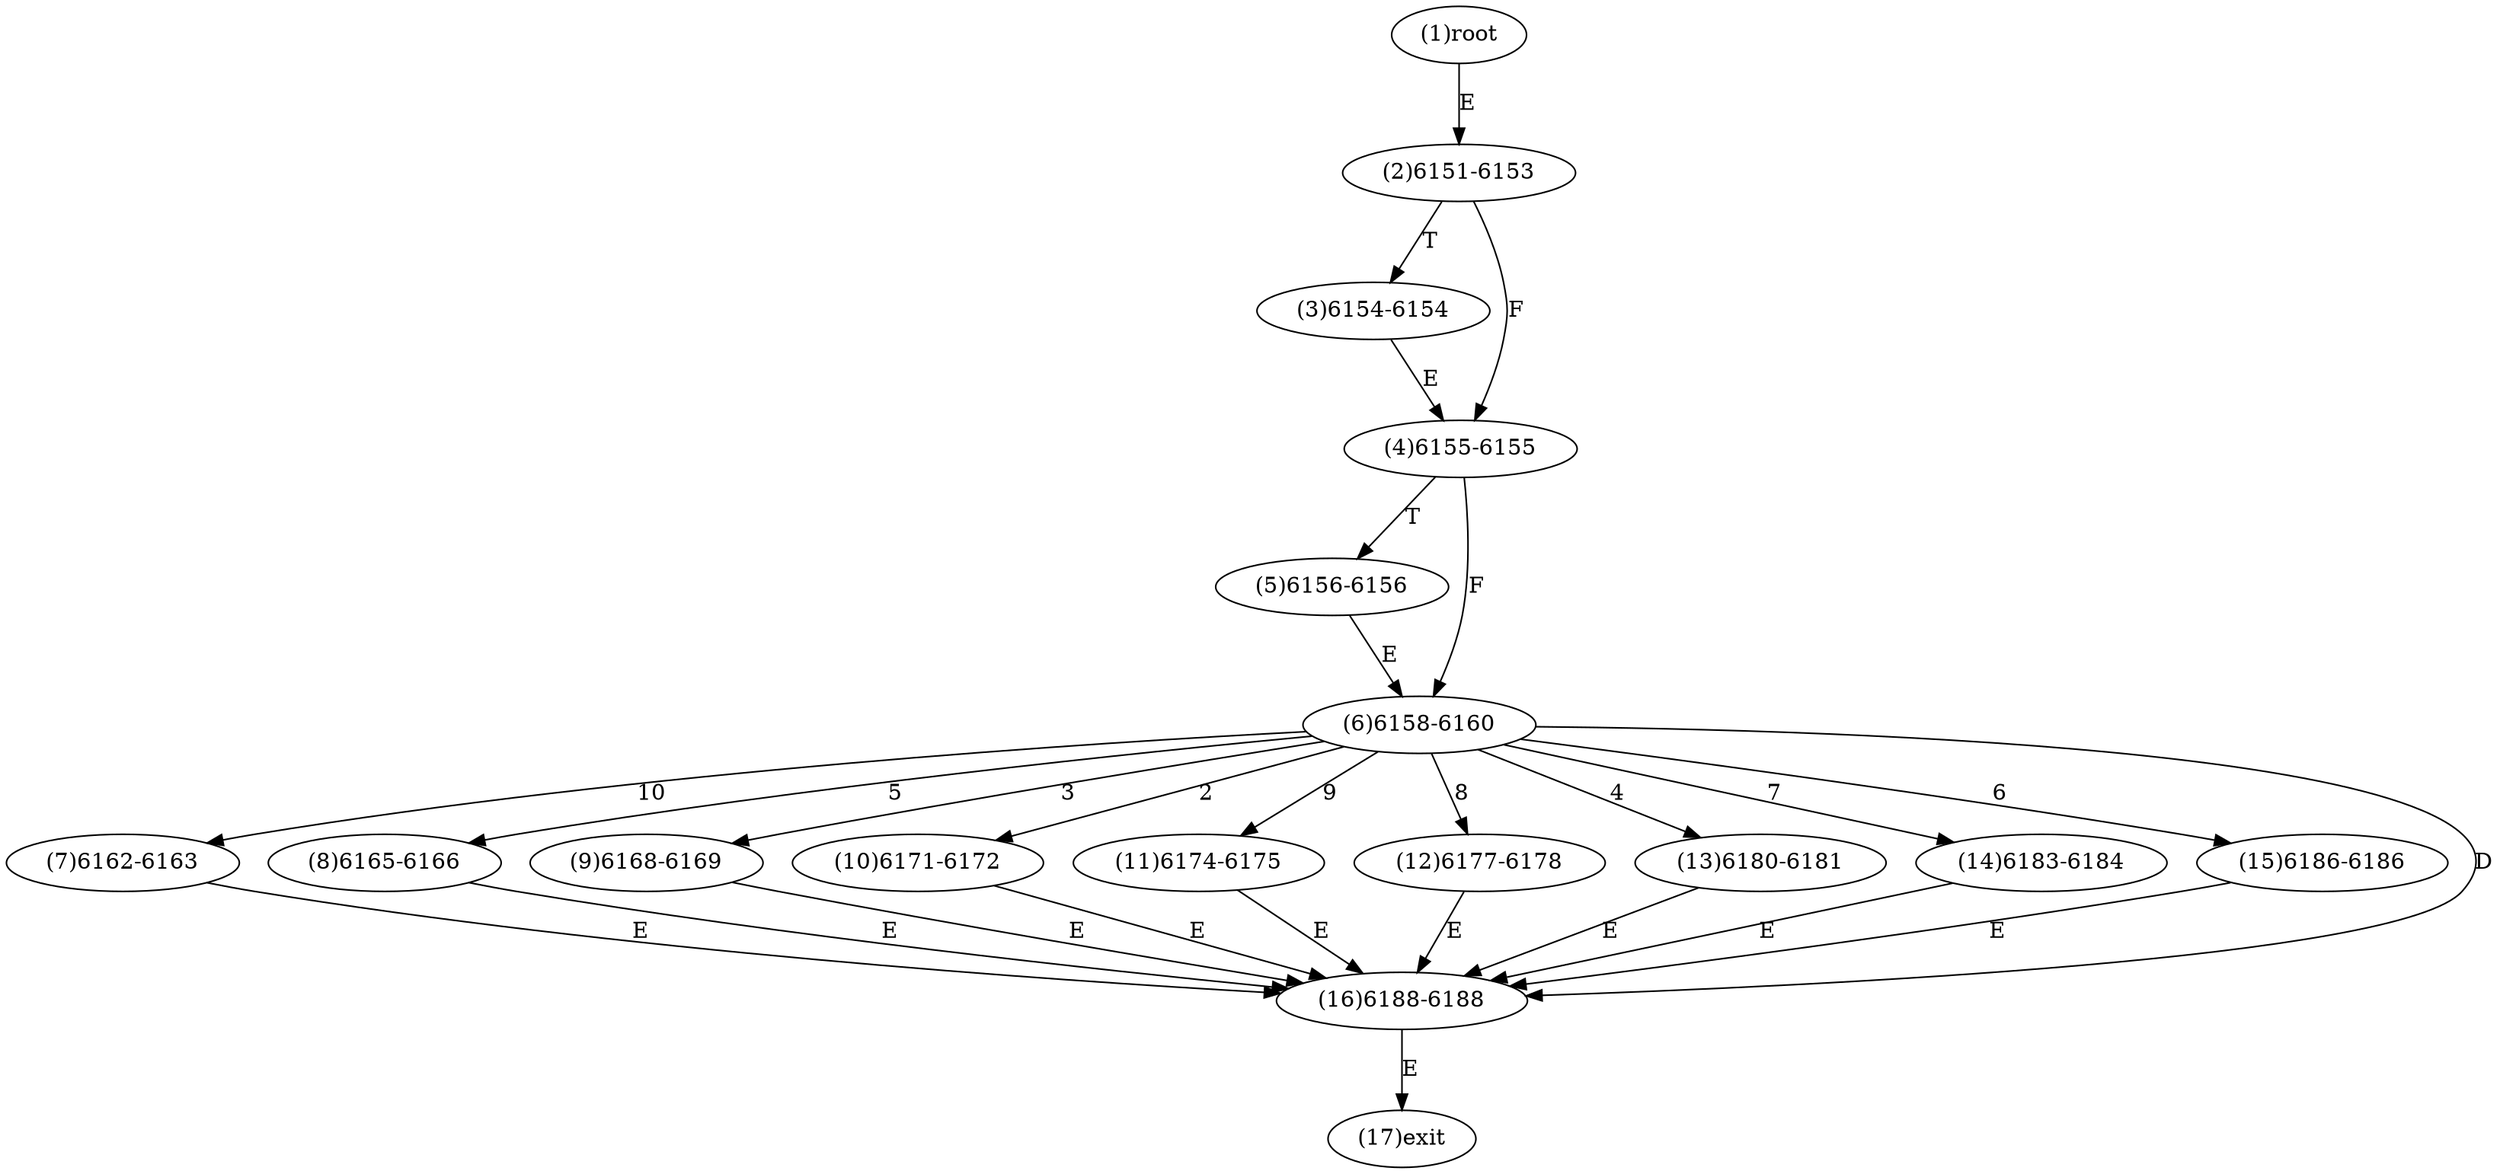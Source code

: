 digraph "" { 
1[ label="(1)root"];
2[ label="(2)6151-6153"];
3[ label="(3)6154-6154"];
4[ label="(4)6155-6155"];
5[ label="(5)6156-6156"];
6[ label="(6)6158-6160"];
7[ label="(7)6162-6163"];
8[ label="(8)6165-6166"];
9[ label="(9)6168-6169"];
10[ label="(10)6171-6172"];
11[ label="(11)6174-6175"];
12[ label="(12)6177-6178"];
13[ label="(13)6180-6181"];
14[ label="(14)6183-6184"];
15[ label="(15)6186-6186"];
17[ label="(17)exit"];
16[ label="(16)6188-6188"];
1->2[ label="E"];
2->4[ label="F"];
2->3[ label="T"];
3->4[ label="E"];
4->6[ label="F"];
4->5[ label="T"];
5->6[ label="E"];
6->10[ label="2"];
6->9[ label="3"];
6->13[ label="4"];
6->8[ label="5"];
6->15[ label="6"];
6->14[ label="7"];
6->12[ label="8"];
6->11[ label="9"];
6->7[ label="10"];
6->16[ label="D"];
7->16[ label="E"];
8->16[ label="E"];
9->16[ label="E"];
10->16[ label="E"];
11->16[ label="E"];
12->16[ label="E"];
13->16[ label="E"];
14->16[ label="E"];
15->16[ label="E"];
16->17[ label="E"];
}